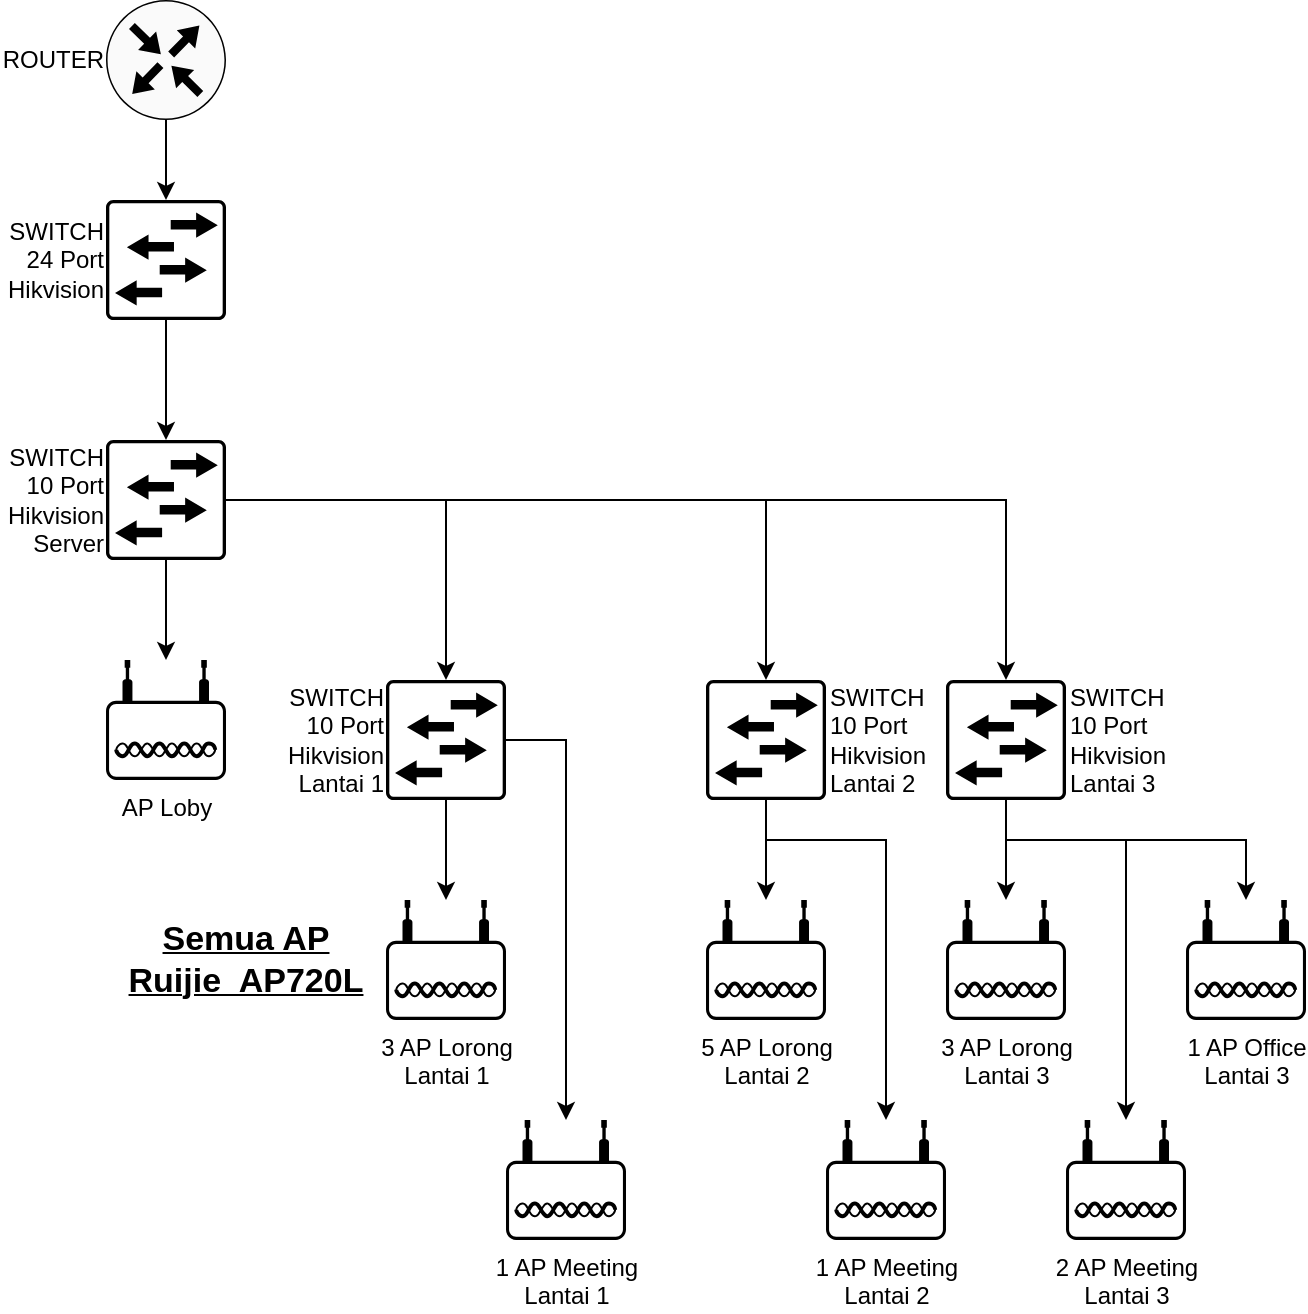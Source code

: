 <mxfile version="28.0.7" pages="2">
  <diagram name="Halaman-1" id="e-fuKcSdVF0rKe5jB_tD">
    <mxGraphModel dx="774" dy="689" grid="1" gridSize="10" guides="1" tooltips="1" connect="1" arrows="1" fold="1" page="1" pageScale="1" pageWidth="1169" pageHeight="827" math="0" shadow="0">
      <root>
        <mxCell id="0" />
        <mxCell id="1" parent="0" />
        <mxCell id="tninl26ex57VEOTTqxb3-14" value="" style="edgeStyle=orthogonalEdgeStyle;rounded=0;orthogonalLoop=1;jettySize=auto;html=1;" parent="1" source="tninl26ex57VEOTTqxb3-3" target="tninl26ex57VEOTTqxb3-4" edge="1">
          <mxGeometry relative="1" as="geometry" />
        </mxCell>
        <mxCell id="tninl26ex57VEOTTqxb3-3" value="ROUTER" style="sketch=0;points=[[0.5,0,0],[1,0.5,0],[0.5,1,0],[0,0.5,0],[0.145,0.145,0],[0.856,0.145,0],[0.855,0.856,0],[0.145,0.855,0]];verticalLabelPosition=middle;html=1;verticalAlign=middle;aspect=fixed;align=right;pointerEvents=1;shape=mxgraph.cisco19.rect;prIcon=router;fillColor=#FAFAFA;strokeColor=none;strokeWidth=1;labelPosition=left;" parent="1" vertex="1">
          <mxGeometry x="160" y="100" width="60" height="60" as="geometry" />
        </mxCell>
        <mxCell id="tninl26ex57VEOTTqxb3-4" value="SWITCH&lt;div&gt;24 Port&lt;/div&gt;&lt;div&gt;Hikvision&lt;/div&gt;" style="sketch=0;points=[[0.015,0.015,0],[0.985,0.015,0],[0.985,0.985,0],[0.015,0.985,0],[0.25,0,0],[0.5,0,0],[0.75,0,0],[1,0.25,0],[1,0.5,0],[1,0.75,0],[0.75,1,0],[0.5,1,0],[0.25,1,0],[0,0.75,0],[0,0.5,0],[0,0.25,0]];verticalLabelPosition=middle;html=1;verticalAlign=middle;aspect=fixed;align=right;pointerEvents=1;shape=mxgraph.cisco19.rect;prIcon=l2_switch;fillColor=none;strokeColor=#000000;labelPosition=left;labelBackgroundColor=default;" parent="1" vertex="1">
          <mxGeometry x="160" y="200" width="60" height="60" as="geometry" />
        </mxCell>
        <mxCell id="tninl26ex57VEOTTqxb3-16" value="" style="edgeStyle=orthogonalEdgeStyle;rounded=0;orthogonalLoop=1;jettySize=auto;html=1;" parent="1" source="tninl26ex57VEOTTqxb3-5" target="tninl26ex57VEOTTqxb3-15" edge="1">
          <mxGeometry relative="1" as="geometry" />
        </mxCell>
        <mxCell id="PsCXm0xpH9z4bb2_QMCf-3" style="edgeStyle=orthogonalEdgeStyle;rounded=0;orthogonalLoop=1;jettySize=auto;html=1;entryX=0.5;entryY=0;entryDx=0;entryDy=0;entryPerimeter=0;" edge="1" parent="1" source="tninl26ex57VEOTTqxb3-5" target="tninl26ex57VEOTTqxb3-8">
          <mxGeometry relative="1" as="geometry">
            <mxPoint x="610.0" y="430" as="targetPoint" />
          </mxGeometry>
        </mxCell>
        <mxCell id="tninl26ex57VEOTTqxb3-5" value="SWITCH&lt;div&gt;10 Port&lt;/div&gt;&lt;div&gt;Hikvision&lt;/div&gt;&lt;div&gt;Server&lt;/div&gt;" style="sketch=0;points=[[0.015,0.015,0],[0.985,0.015,0],[0.985,0.985,0],[0.015,0.985,0],[0.25,0,0],[0.5,0,0],[0.75,0,0],[1,0.25,0],[1,0.5,0],[1,0.75,0],[0.75,1,0],[0.5,1,0],[0.25,1,0],[0,0.75,0],[0,0.5,0],[0,0.25,0]];verticalLabelPosition=middle;html=1;verticalAlign=middle;aspect=fixed;align=right;pointerEvents=1;shape=mxgraph.cisco19.rect;prIcon=l2_switch;fillColor=none;strokeColor=#000000;labelPosition=left;" parent="1" vertex="1">
          <mxGeometry x="160" y="320" width="60" height="60" as="geometry" />
        </mxCell>
        <mxCell id="tninl26ex57VEOTTqxb3-23" value="" style="edgeStyle=orthogonalEdgeStyle;rounded=0;orthogonalLoop=1;jettySize=auto;html=1;" parent="1" source="tninl26ex57VEOTTqxb3-6" target="tninl26ex57VEOTTqxb3-17" edge="1">
          <mxGeometry relative="1" as="geometry" />
        </mxCell>
        <mxCell id="tninl26ex57VEOTTqxb3-26" style="edgeStyle=orthogonalEdgeStyle;rounded=0;orthogonalLoop=1;jettySize=auto;html=1;entryX=0.5;entryY=0;entryDx=0;entryDy=0;entryPerimeter=0;" parent="1" source="tninl26ex57VEOTTqxb3-6" target="tninl26ex57VEOTTqxb3-20" edge="1">
          <mxGeometry relative="1" as="geometry">
            <mxPoint x="390" y="650" as="targetPoint" />
            <Array as="points">
              <mxPoint x="390" y="470" />
            </Array>
          </mxGeometry>
        </mxCell>
        <mxCell id="tninl26ex57VEOTTqxb3-6" value="SWITCH&lt;div&gt;10 Port&lt;/div&gt;&lt;div&gt;Hikvision&lt;/div&gt;&lt;div&gt;Lantai 1&lt;/div&gt;" style="sketch=0;points=[[0.015,0.015,0],[0.985,0.015,0],[0.985,0.985,0],[0.015,0.985,0],[0.25,0,0],[0.5,0,0],[0.75,0,0],[1,0.25,0],[1,0.5,0],[1,0.75,0],[0.75,1,0],[0.5,1,0],[0.25,1,0],[0,0.75,0],[0,0.5,0],[0,0.25,0]];verticalLabelPosition=middle;html=1;verticalAlign=middle;aspect=fixed;align=right;pointerEvents=1;shape=mxgraph.cisco19.rect;prIcon=l2_switch;fillColor=none;strokeColor=#000000;labelPosition=left;" parent="1" vertex="1">
          <mxGeometry x="300" y="440" width="60" height="60" as="geometry" />
        </mxCell>
        <mxCell id="tninl26ex57VEOTTqxb3-24" value="" style="edgeStyle=orthogonalEdgeStyle;rounded=0;orthogonalLoop=1;jettySize=auto;html=1;" parent="1" source="tninl26ex57VEOTTqxb3-7" target="tninl26ex57VEOTTqxb3-18" edge="1">
          <mxGeometry relative="1" as="geometry" />
        </mxCell>
        <mxCell id="tninl26ex57VEOTTqxb3-7" value="SWITCH&lt;div&gt;10 Port&lt;/div&gt;&lt;div&gt;Hikvision&lt;/div&gt;&lt;div&gt;Lantai 2&lt;/div&gt;" style="sketch=0;points=[[0.015,0.015,0],[0.985,0.015,0],[0.985,0.985,0],[0.015,0.985,0],[0.25,0,0],[0.5,0,0],[0.75,0,0],[1,0.25,0],[1,0.5,0],[1,0.75,0],[0.75,1,0],[0.5,1,0],[0.25,1,0],[0,0.75,0],[0,0.5,0],[0,0.25,0]];verticalLabelPosition=middle;html=1;verticalAlign=middle;aspect=fixed;align=left;pointerEvents=1;shape=mxgraph.cisco19.rect;prIcon=l2_switch;fillColor=none;strokeColor=#000000;labelPosition=right;" parent="1" vertex="1">
          <mxGeometry x="460" y="440" width="60" height="60" as="geometry" />
        </mxCell>
        <mxCell id="tninl26ex57VEOTTqxb3-25" value="" style="edgeStyle=orthogonalEdgeStyle;rounded=0;orthogonalLoop=1;jettySize=auto;html=1;" parent="1" source="tninl26ex57VEOTTqxb3-8" target="tninl26ex57VEOTTqxb3-19" edge="1">
          <mxGeometry relative="1" as="geometry" />
        </mxCell>
        <mxCell id="tninl26ex57VEOTTqxb3-8" value="SWITCH&lt;div&gt;10 Port&lt;/div&gt;&lt;div&gt;Hikvision&lt;/div&gt;&lt;div&gt;Lantai 3&lt;/div&gt;" style="sketch=0;points=[[0.015,0.015,0],[0.985,0.015,0],[0.985,0.985,0],[0.015,0.985,0],[0.25,0,0],[0.5,0,0],[0.75,0,0],[1,0.25,0],[1,0.5,0],[1,0.75,0],[0.75,1,0],[0.5,1,0],[0.25,1,0],[0,0.75,0],[0,0.5,0],[0,0.25,0]];verticalLabelPosition=middle;html=1;verticalAlign=middle;aspect=fixed;align=left;pointerEvents=1;shape=mxgraph.cisco19.rect;prIcon=l2_switch;fillColor=none;strokeColor=#000000;labelPosition=right;" parent="1" vertex="1">
          <mxGeometry x="580" y="440" width="60" height="60" as="geometry" />
        </mxCell>
        <mxCell id="tninl26ex57VEOTTqxb3-10" style="edgeStyle=orthogonalEdgeStyle;rounded=0;orthogonalLoop=1;jettySize=auto;html=1;entryX=0.5;entryY=0;entryDx=0;entryDy=0;entryPerimeter=0;" parent="1" source="tninl26ex57VEOTTqxb3-4" target="tninl26ex57VEOTTqxb3-5" edge="1">
          <mxGeometry relative="1" as="geometry" />
        </mxCell>
        <mxCell id="tninl26ex57VEOTTqxb3-15" value="AP Loby" style="points=[[0.03,0.36,0],[0.18,0,0],[0.5,0.34,0],[0.82,0,0],[0.97,0.36,0],[1,0.67,0],[0.975,0.975,0],[0.5,1,0],[0.025,0.975,0],[0,0.67,0]];verticalLabelPosition=bottom;sketch=0;html=1;verticalAlign=top;aspect=fixed;align=center;pointerEvents=1;shape=mxgraph.cisco19.wireless_access_point;fillColor=#000000;strokeColor=none;" parent="1" vertex="1">
          <mxGeometry x="160" y="430" width="60" height="60" as="geometry" />
        </mxCell>
        <mxCell id="tninl26ex57VEOTTqxb3-17" value="3 AP Lorong&lt;div&gt;Lantai 1&lt;/div&gt;" style="points=[[0.03,0.36,0],[0.18,0,0],[0.5,0.34,0],[0.82,0,0],[0.97,0.36,0],[1,0.67,0],[0.975,0.975,0],[0.5,1,0],[0.025,0.975,0],[0,0.67,0]];verticalLabelPosition=bottom;sketch=0;html=1;verticalAlign=top;aspect=fixed;align=center;pointerEvents=1;shape=mxgraph.cisco19.wireless_access_point;fillColor=#000000;strokeColor=none;" parent="1" vertex="1">
          <mxGeometry x="300" y="550" width="60" height="60" as="geometry" />
        </mxCell>
        <mxCell id="tninl26ex57VEOTTqxb3-18" value="5 AP Lorong&lt;div&gt;Lantai 2&lt;/div&gt;" style="points=[[0.03,0.36,0],[0.18,0,0],[0.5,0.34,0],[0.82,0,0],[0.97,0.36,0],[1,0.67,0],[0.975,0.975,0],[0.5,1,0],[0.025,0.975,0],[0,0.67,0]];verticalLabelPosition=bottom;sketch=0;html=1;verticalAlign=top;aspect=fixed;align=center;pointerEvents=1;shape=mxgraph.cisco19.wireless_access_point;fillColor=#000000;strokeColor=none;" parent="1" vertex="1">
          <mxGeometry x="460" y="550" width="60" height="60" as="geometry" />
        </mxCell>
        <mxCell id="tninl26ex57VEOTTqxb3-19" value="3 AP Lorong&lt;div&gt;Lantai 3&lt;/div&gt;" style="points=[[0.03,0.36,0],[0.18,0,0],[0.5,0.34,0],[0.82,0,0],[0.97,0.36,0],[1,0.67,0],[0.975,0.975,0],[0.5,1,0],[0.025,0.975,0],[0,0.67,0]];verticalLabelPosition=bottom;sketch=0;html=1;verticalAlign=top;aspect=fixed;align=center;pointerEvents=1;shape=mxgraph.cisco19.wireless_access_point;fillColor=#000000;strokeColor=none;" parent="1" vertex="1">
          <mxGeometry x="580" y="550" width="60" height="60" as="geometry" />
        </mxCell>
        <mxCell id="tninl26ex57VEOTTqxb3-20" value="1 AP Meeting&lt;div&gt;Lantai 1&lt;/div&gt;" style="points=[[0.03,0.36,0],[0.18,0,0],[0.5,0.34,0],[0.82,0,0],[0.97,0.36,0],[1,0.67,0],[0.975,0.975,0],[0.5,1,0],[0.025,0.975,0],[0,0.67,0]];verticalLabelPosition=bottom;sketch=0;html=1;verticalAlign=top;aspect=fixed;align=center;pointerEvents=1;shape=mxgraph.cisco19.wireless_access_point;fillColor=#000000;strokeColor=none;" parent="1" vertex="1">
          <mxGeometry x="360" y="660" width="60" height="60" as="geometry" />
        </mxCell>
        <mxCell id="tninl26ex57VEOTTqxb3-21" value="1 AP Meeting&lt;div&gt;Lantai 2&lt;/div&gt;" style="points=[[0.03,0.36,0],[0.18,0,0],[0.5,0.34,0],[0.82,0,0],[0.97,0.36,0],[1,0.67,0],[0.975,0.975,0],[0.5,1,0],[0.025,0.975,0],[0,0.67,0]];verticalLabelPosition=bottom;sketch=0;html=1;verticalAlign=top;aspect=fixed;align=center;pointerEvents=1;shape=mxgraph.cisco19.wireless_access_point;fillColor=#000000;strokeColor=none;" parent="1" vertex="1">
          <mxGeometry x="520" y="660" width="60" height="60" as="geometry" />
        </mxCell>
        <mxCell id="tninl26ex57VEOTTqxb3-22" value="2 AP Meeting&lt;div&gt;Lantai 3&lt;/div&gt;" style="points=[[0.03,0.36,0],[0.18,0,0],[0.5,0.34,0],[0.82,0,0],[0.97,0.36,0],[1,0.67,0],[0.975,0.975,0],[0.5,1,0],[0.025,0.975,0],[0,0.67,0]];verticalLabelPosition=bottom;sketch=0;html=1;verticalAlign=top;aspect=fixed;align=center;pointerEvents=1;shape=mxgraph.cisco19.wireless_access_point;fillColor=#000000;strokeColor=none;" parent="1" vertex="1">
          <mxGeometry x="640" y="660" width="60" height="60" as="geometry" />
        </mxCell>
        <mxCell id="tninl26ex57VEOTTqxb3-28" style="edgeStyle=orthogonalEdgeStyle;rounded=0;orthogonalLoop=1;jettySize=auto;html=1;entryX=0.5;entryY=0;entryDx=0;entryDy=0;entryPerimeter=0;" parent="1" source="tninl26ex57VEOTTqxb3-7" target="tninl26ex57VEOTTqxb3-21" edge="1">
          <mxGeometry relative="1" as="geometry">
            <Array as="points">
              <mxPoint x="490" y="520" />
              <mxPoint x="550" y="520" />
            </Array>
          </mxGeometry>
        </mxCell>
        <mxCell id="tninl26ex57VEOTTqxb3-29" style="edgeStyle=orthogonalEdgeStyle;rounded=0;orthogonalLoop=1;jettySize=auto;html=1;entryX=0.5;entryY=0;entryDx=0;entryDy=0;entryPerimeter=0;" parent="1" source="tninl26ex57VEOTTqxb3-8" target="tninl26ex57VEOTTqxb3-22" edge="1">
          <mxGeometry relative="1" as="geometry">
            <Array as="points">
              <mxPoint x="610" y="520" />
              <mxPoint x="670" y="520" />
            </Array>
          </mxGeometry>
        </mxCell>
        <mxCell id="tninl26ex57VEOTTqxb3-30" value="1 AP Office&lt;div&gt;Lantai 3&lt;/div&gt;" style="points=[[0.03,0.36,0],[0.18,0,0],[0.5,0.34,0],[0.82,0,0],[0.97,0.36,0],[1,0.67,0],[0.975,0.975,0],[0.5,1,0],[0.025,0.975,0],[0,0.67,0]];verticalLabelPosition=bottom;sketch=0;html=1;verticalAlign=top;aspect=fixed;align=center;pointerEvents=1;shape=mxgraph.cisco19.wireless_access_point;fillColor=#000000;strokeColor=none;" parent="1" vertex="1">
          <mxGeometry x="700" y="550" width="60" height="60" as="geometry" />
        </mxCell>
        <mxCell id="tninl26ex57VEOTTqxb3-31" style="edgeStyle=orthogonalEdgeStyle;rounded=0;orthogonalLoop=1;jettySize=auto;html=1;entryX=0.5;entryY=0;entryDx=0;entryDy=0;entryPerimeter=0;" parent="1" source="tninl26ex57VEOTTqxb3-8" target="tninl26ex57VEOTTqxb3-30" edge="1">
          <mxGeometry relative="1" as="geometry">
            <Array as="points">
              <mxPoint x="610" y="520" />
              <mxPoint x="730" y="520" />
            </Array>
          </mxGeometry>
        </mxCell>
        <mxCell id="tninl26ex57VEOTTqxb3-32" value="Semua AP Ruijie&amp;nbsp; AP720L" style="text;html=1;align=center;verticalAlign=middle;whiteSpace=wrap;rounded=0;fontStyle=5;fontSize=17;" parent="1" vertex="1">
          <mxGeometry x="160" y="560" width="140" height="40" as="geometry" />
        </mxCell>
        <mxCell id="PsCXm0xpH9z4bb2_QMCf-1" style="edgeStyle=orthogonalEdgeStyle;rounded=0;orthogonalLoop=1;jettySize=auto;html=1;entryX=0.5;entryY=0;entryDx=0;entryDy=0;entryPerimeter=0;" edge="1" parent="1" source="tninl26ex57VEOTTqxb3-5" target="tninl26ex57VEOTTqxb3-6">
          <mxGeometry relative="1" as="geometry" />
        </mxCell>
        <mxCell id="PsCXm0xpH9z4bb2_QMCf-2" style="edgeStyle=orthogonalEdgeStyle;rounded=0;orthogonalLoop=1;jettySize=auto;html=1;entryX=0.5;entryY=0;entryDx=0;entryDy=0;entryPerimeter=0;" edge="1" parent="1" source="tninl26ex57VEOTTqxb3-5" target="tninl26ex57VEOTTqxb3-7">
          <mxGeometry relative="1" as="geometry" />
        </mxCell>
      </root>
    </mxGraphModel>
  </diagram>
  <diagram id="vY0VlmN2Y2TSqZI0Rsdv" name="Halaman-2">
    <mxGraphModel dx="774" dy="689" grid="1" gridSize="10" guides="1" tooltips="1" connect="1" arrows="1" fold="1" page="1" pageScale="1" pageWidth="1169" pageHeight="827" math="0" shadow="0">
      <root>
        <mxCell id="0" />
        <mxCell id="1" parent="0" />
        <mxCell id="9kuwcNx8fKjWYdK3cP7F-1" value="" style="edgeStyle=orthogonalEdgeStyle;rounded=0;orthogonalLoop=1;jettySize=auto;html=1;" edge="1" parent="1" source="9kuwcNx8fKjWYdK3cP7F-2" target="9kuwcNx8fKjWYdK3cP7F-3">
          <mxGeometry relative="1" as="geometry" />
        </mxCell>
        <mxCell id="9kuwcNx8fKjWYdK3cP7F-2" value="ROUTER" style="sketch=0;points=[[0.5,0,0],[1,0.5,0],[0.5,1,0],[0,0.5,0],[0.145,0.145,0],[0.856,0.145,0],[0.855,0.856,0],[0.145,0.855,0]];verticalLabelPosition=middle;html=1;verticalAlign=middle;aspect=fixed;align=right;pointerEvents=1;shape=mxgraph.cisco19.rect;prIcon=router;fillColor=#FAFAFA;strokeColor=none;strokeWidth=1;labelPosition=left;" vertex="1" parent="1">
          <mxGeometry x="90" y="20" width="60" height="60" as="geometry" />
        </mxCell>
        <mxCell id="9kuwcNx8fKjWYdK3cP7F-31" value="" style="edgeStyle=orthogonalEdgeStyle;rounded=0;orthogonalLoop=1;jettySize=auto;html=1;" edge="1" parent="1" source="9kuwcNx8fKjWYdK3cP7F-3" target="9kuwcNx8fKjWYdK3cP7F-30">
          <mxGeometry relative="1" as="geometry" />
        </mxCell>
        <mxCell id="9kuwcNx8fKjWYdK3cP7F-3" value="SWITCH&lt;div&gt;24 Port&lt;/div&gt;&lt;div&gt;Hikvision&lt;/div&gt;" style="sketch=0;points=[[0.015,0.015,0],[0.985,0.015,0],[0.985,0.985,0],[0.015,0.985,0],[0.25,0,0],[0.5,0,0],[0.75,0,0],[1,0.25,0],[1,0.5,0],[1,0.75,0],[0.75,1,0],[0.5,1,0],[0.25,1,0],[0,0.75,0],[0,0.5,0],[0,0.25,0]];verticalLabelPosition=middle;html=1;verticalAlign=middle;aspect=fixed;align=right;pointerEvents=1;shape=mxgraph.cisco19.rect;prIcon=l2_switch;fillColor=none;strokeColor=#000000;labelPosition=left;labelBackgroundColor=default;" vertex="1" parent="1">
          <mxGeometry x="300" y="20" width="60" height="60" as="geometry" />
        </mxCell>
        <mxCell id="9kuwcNx8fKjWYdK3cP7F-4" value="" style="edgeStyle=orthogonalEdgeStyle;rounded=0;orthogonalLoop=1;jettySize=auto;html=1;" edge="1" parent="1" source="9kuwcNx8fKjWYdK3cP7F-6" target="9kuwcNx8fKjWYdK3cP7F-15">
          <mxGeometry relative="1" as="geometry" />
        </mxCell>
        <mxCell id="9kuwcNx8fKjWYdK3cP7F-5" style="edgeStyle=orthogonalEdgeStyle;rounded=0;orthogonalLoop=1;jettySize=auto;html=1;entryX=0.5;entryY=0;entryDx=0;entryDy=0;entryPerimeter=0;" edge="1" parent="1" source="9kuwcNx8fKjWYdK3cP7F-6" target="9kuwcNx8fKjWYdK3cP7F-13">
          <mxGeometry relative="1" as="geometry">
            <mxPoint x="540.0" y="350" as="targetPoint" />
          </mxGeometry>
        </mxCell>
        <mxCell id="9kuwcNx8fKjWYdK3cP7F-6" value="SWITCH&lt;div&gt;Ruijie&lt;/div&gt;&lt;div&gt;NBS 8&amp;nbsp;&lt;span style=&quot;background-color: transparent; color: light-dark(rgb(0, 0, 0), rgb(255, 255, 255));&quot;&gt;Port&lt;/span&gt;&lt;/div&gt;&lt;div&gt;Server&lt;/div&gt;" style="sketch=0;points=[[0.015,0.015,0],[0.985,0.015,0],[0.985,0.985,0],[0.015,0.985,0],[0.25,0,0],[0.5,0,0],[0.75,0,0],[1,0.25,0],[1,0.5,0],[1,0.75,0],[0.75,1,0],[0.5,1,0],[0.25,1,0],[0,0.75,0],[0,0.5,0],[0,0.25,0]];verticalLabelPosition=middle;html=1;verticalAlign=middle;aspect=fixed;align=right;pointerEvents=1;shape=mxgraph.cisco19.rect;prIcon=l2_switch;fillColor=none;strokeColor=#000000;labelPosition=left;" vertex="1" parent="1">
          <mxGeometry x="90" y="240" width="60" height="60" as="geometry" />
        </mxCell>
        <mxCell id="9kuwcNx8fKjWYdK3cP7F-7" value="" style="edgeStyle=orthogonalEdgeStyle;rounded=0;orthogonalLoop=1;jettySize=auto;html=1;" edge="1" parent="1" source="9kuwcNx8fKjWYdK3cP7F-9" target="9kuwcNx8fKjWYdK3cP7F-16">
          <mxGeometry relative="1" as="geometry" />
        </mxCell>
        <mxCell id="9kuwcNx8fKjWYdK3cP7F-8" style="edgeStyle=orthogonalEdgeStyle;rounded=0;orthogonalLoop=1;jettySize=auto;html=1;entryX=0.5;entryY=0;entryDx=0;entryDy=0;entryPerimeter=0;" edge="1" parent="1" source="9kuwcNx8fKjWYdK3cP7F-9" target="9kuwcNx8fKjWYdK3cP7F-19">
          <mxGeometry relative="1" as="geometry">
            <mxPoint x="330" y="570" as="targetPoint" />
            <Array as="points">
              <mxPoint x="330" y="390" />
            </Array>
          </mxGeometry>
        </mxCell>
        <mxCell id="9kuwcNx8fKjWYdK3cP7F-9" value="SWITCH&lt;div&gt;Ruijie&lt;br&gt;&lt;div&gt;&lt;span style=&quot;background-color: transparent; color: light-dark(rgb(0, 0, 0), rgb(255, 255, 255));&quot;&gt;&amp;nbsp;NBS 24 Port&lt;/span&gt;&lt;/div&gt;&lt;div&gt;&lt;span style=&quot;background-color: transparent; color: light-dark(rgb(0, 0, 0), rgb(255, 255, 255));&quot;&gt;Lantai 1&lt;/span&gt;&lt;/div&gt;&lt;/div&gt;" style="sketch=0;points=[[0.015,0.015,0],[0.985,0.015,0],[0.985,0.985,0],[0.015,0.985,0],[0.25,0,0],[0.5,0,0],[0.75,0,0],[1,0.25,0],[1,0.5,0],[1,0.75,0],[0.75,1,0],[0.5,1,0],[0.25,1,0],[0,0.75,0],[0,0.5,0],[0,0.25,0]];verticalLabelPosition=middle;html=1;verticalAlign=middle;aspect=fixed;align=right;pointerEvents=1;shape=mxgraph.cisco19.rect;prIcon=l2_switch;fillColor=none;strokeColor=#000000;labelPosition=left;" vertex="1" parent="1">
          <mxGeometry x="240" y="360" width="60" height="60" as="geometry" />
        </mxCell>
        <mxCell id="9kuwcNx8fKjWYdK3cP7F-10" value="" style="edgeStyle=orthogonalEdgeStyle;rounded=0;orthogonalLoop=1;jettySize=auto;html=1;" edge="1" parent="1" source="9kuwcNx8fKjWYdK3cP7F-11" target="9kuwcNx8fKjWYdK3cP7F-17">
          <mxGeometry relative="1" as="geometry" />
        </mxCell>
        <mxCell id="9kuwcNx8fKjWYdK3cP7F-11" value="SWITCH&lt;div&gt;Ruijie NBS&lt;/div&gt;&lt;div&gt;&lt;span style=&quot;background-color: transparent; color: light-dark(rgb(0, 0, 0), rgb(255, 255, 255));&quot;&gt;24 Port&lt;/span&gt;&lt;/div&gt;&lt;div&gt;Lantai 2&lt;/div&gt;" style="sketch=0;points=[[0.015,0.015,0],[0.985,0.015,0],[0.985,0.985,0],[0.015,0.985,0],[0.25,0,0],[0.5,0,0],[0.75,0,0],[1,0.25,0],[1,0.5,0],[1,0.75,0],[0.75,1,0],[0.5,1,0],[0.25,1,0],[0,0.75,0],[0,0.5,0],[0,0.25,0]];verticalLabelPosition=middle;html=1;verticalAlign=middle;aspect=fixed;align=left;pointerEvents=1;shape=mxgraph.cisco19.rect;prIcon=l2_switch;fillColor=none;strokeColor=#000000;labelPosition=right;" vertex="1" parent="1">
          <mxGeometry x="390" y="360" width="60" height="60" as="geometry" />
        </mxCell>
        <mxCell id="9kuwcNx8fKjWYdK3cP7F-12" value="" style="edgeStyle=orthogonalEdgeStyle;rounded=0;orthogonalLoop=1;jettySize=auto;html=1;" edge="1" parent="1" source="9kuwcNx8fKjWYdK3cP7F-13" target="9kuwcNx8fKjWYdK3cP7F-18">
          <mxGeometry relative="1" as="geometry" />
        </mxCell>
        <mxCell id="9kuwcNx8fKjWYdK3cP7F-13" value="SWITCH&lt;div&gt;Ruijie NBS&lt;/div&gt;&lt;div&gt;24 Port&lt;/div&gt;&lt;div&gt;Lantai 3&lt;/div&gt;" style="sketch=0;points=[[0.015,0.015,0],[0.985,0.015,0],[0.985,0.985,0],[0.015,0.985,0],[0.25,0,0],[0.5,0,0],[0.75,0,0],[1,0.25,0],[1,0.5,0],[1,0.75,0],[0.75,1,0],[0.5,1,0],[0.25,1,0],[0,0.75,0],[0,0.5,0],[0,0.25,0]];verticalLabelPosition=middle;html=1;verticalAlign=middle;aspect=fixed;align=left;pointerEvents=1;shape=mxgraph.cisco19.rect;prIcon=l2_switch;fillColor=none;strokeColor=#000000;labelPosition=right;" vertex="1" parent="1">
          <mxGeometry x="530" y="360" width="60" height="60" as="geometry" />
        </mxCell>
        <mxCell id="9kuwcNx8fKjWYdK3cP7F-15" value="AP Loby,&lt;div&gt;AP Resto Lt2&lt;/div&gt;&lt;div&gt;AP Meeting Lt3&lt;/div&gt;" style="points=[[0.03,0.36,0],[0.18,0,0],[0.5,0.34,0],[0.82,0,0],[0.97,0.36,0],[1,0.67,0],[0.975,0.975,0],[0.5,1,0],[0.025,0.975,0],[0,0.67,0]];verticalLabelPosition=bottom;sketch=0;html=1;verticalAlign=top;aspect=fixed;align=center;pointerEvents=1;shape=mxgraph.cisco19.wireless_access_point;fillColor=#000000;strokeColor=none;" vertex="1" parent="1">
          <mxGeometry x="90" y="350" width="60" height="60" as="geometry" />
        </mxCell>
        <mxCell id="9kuwcNx8fKjWYdK3cP7F-16" value="7 AP 720L&lt;div&gt;Lorong&lt;div&gt;Lantai 1&lt;/div&gt;&lt;/div&gt;" style="points=[[0.03,0.36,0],[0.18,0,0],[0.5,0.34,0],[0.82,0,0],[0.97,0.36,0],[1,0.67,0],[0.975,0.975,0],[0.5,1,0],[0.025,0.975,0],[0,0.67,0]];verticalLabelPosition=bottom;sketch=0;html=1;verticalAlign=top;aspect=fixed;align=center;pointerEvents=1;shape=mxgraph.cisco19.wireless_access_point;fillColor=#000000;strokeColor=none;" vertex="1" parent="1">
          <mxGeometry x="240" y="470" width="60" height="60" as="geometry" />
        </mxCell>
        <mxCell id="9kuwcNx8fKjWYdK3cP7F-17" value="8 AP 720L&lt;div&gt;Lorong&lt;div&gt;Lantai 2&lt;/div&gt;&lt;/div&gt;" style="points=[[0.03,0.36,0],[0.18,0,0],[0.5,0.34,0],[0.82,0,0],[0.97,0.36,0],[1,0.67,0],[0.975,0.975,0],[0.5,1,0],[0.025,0.975,0],[0,0.67,0]];verticalLabelPosition=bottom;sketch=0;html=1;verticalAlign=top;aspect=fixed;align=center;pointerEvents=1;shape=mxgraph.cisco19.wireless_access_point;fillColor=#000000;strokeColor=none;" vertex="1" parent="1">
          <mxGeometry x="390" y="470" width="60" height="60" as="geometry" />
        </mxCell>
        <mxCell id="9kuwcNx8fKjWYdK3cP7F-18" value="8 AP 720L&amp;nbsp;&lt;div&gt;Lorong&lt;div&gt;Lantai 3&lt;/div&gt;&lt;/div&gt;" style="points=[[0.03,0.36,0],[0.18,0,0],[0.5,0.34,0],[0.82,0,0],[0.97,0.36,0],[1,0.67,0],[0.975,0.975,0],[0.5,1,0],[0.025,0.975,0],[0,0.67,0]];verticalLabelPosition=bottom;sketch=0;html=1;verticalAlign=top;aspect=fixed;align=center;pointerEvents=1;shape=mxgraph.cisco19.wireless_access_point;fillColor=#000000;strokeColor=none;" vertex="1" parent="1">
          <mxGeometry x="530" y="470" width="60" height="60" as="geometry" />
        </mxCell>
        <mxCell id="9kuwcNx8fKjWYdK3cP7F-19" value="1 AP 820L&lt;div&gt;Meeting&lt;div&gt;Lantai 1&lt;/div&gt;&lt;/div&gt;" style="points=[[0.03,0.36,0],[0.18,0,0],[0.5,0.34,0],[0.82,0,0],[0.97,0.36,0],[1,0.67,0],[0.975,0.975,0],[0.5,1,0],[0.025,0.975,0],[0,0.67,0]];verticalLabelPosition=bottom;sketch=0;html=1;verticalAlign=top;aspect=fixed;align=center;pointerEvents=1;shape=mxgraph.cisco19.wireless_access_point;fillColor=#000000;strokeColor=none;" vertex="1" parent="1">
          <mxGeometry x="300" y="580" width="60" height="60" as="geometry" />
        </mxCell>
        <mxCell id="9kuwcNx8fKjWYdK3cP7F-20" value="1 AP 810L&lt;div&gt;Meeting&lt;div&gt;Lantai 2&lt;/div&gt;&lt;/div&gt;" style="points=[[0.03,0.36,0],[0.18,0,0],[0.5,0.34,0],[0.82,0,0],[0.97,0.36,0],[1,0.67,0],[0.975,0.975,0],[0.5,1,0],[0.025,0.975,0],[0,0.67,0]];verticalLabelPosition=bottom;sketch=0;html=1;verticalAlign=top;aspect=fixed;align=center;pointerEvents=1;shape=mxgraph.cisco19.wireless_access_point;fillColor=#000000;strokeColor=none;" vertex="1" parent="1">
          <mxGeometry x="450" y="580" width="60" height="60" as="geometry" />
        </mxCell>
        <mxCell id="9kuwcNx8fKjWYdK3cP7F-21" value="1 AP 810L&lt;div&gt;Meeting&lt;div&gt;Lantai 3&lt;/div&gt;&lt;/div&gt;" style="points=[[0.03,0.36,0],[0.18,0,0],[0.5,0.34,0],[0.82,0,0],[0.97,0.36,0],[1,0.67,0],[0.975,0.975,0],[0.5,1,0],[0.025,0.975,0],[0,0.67,0]];verticalLabelPosition=bottom;sketch=0;html=1;verticalAlign=top;aspect=fixed;align=center;pointerEvents=1;shape=mxgraph.cisco19.wireless_access_point;fillColor=#000000;strokeColor=none;" vertex="1" parent="1">
          <mxGeometry x="590" y="580" width="60" height="60" as="geometry" />
        </mxCell>
        <mxCell id="9kuwcNx8fKjWYdK3cP7F-22" style="edgeStyle=orthogonalEdgeStyle;rounded=0;orthogonalLoop=1;jettySize=auto;html=1;entryX=0.5;entryY=0;entryDx=0;entryDy=0;entryPerimeter=0;" edge="1" parent="1" source="9kuwcNx8fKjWYdK3cP7F-11" target="9kuwcNx8fKjWYdK3cP7F-20">
          <mxGeometry relative="1" as="geometry">
            <Array as="points">
              <mxPoint x="420" y="440" />
              <mxPoint x="480" y="440" />
            </Array>
          </mxGeometry>
        </mxCell>
        <mxCell id="9kuwcNx8fKjWYdK3cP7F-23" style="edgeStyle=orthogonalEdgeStyle;rounded=0;orthogonalLoop=1;jettySize=auto;html=1;entryX=0.5;entryY=0;entryDx=0;entryDy=0;entryPerimeter=0;" edge="1" parent="1" source="9kuwcNx8fKjWYdK3cP7F-13" target="9kuwcNx8fKjWYdK3cP7F-21">
          <mxGeometry relative="1" as="geometry">
            <Array as="points">
              <mxPoint x="560" y="440" />
              <mxPoint x="620" y="440" />
            </Array>
          </mxGeometry>
        </mxCell>
        <mxCell id="9kuwcNx8fKjWYdK3cP7F-24" value="1 AP 720L&lt;div&gt;Office&lt;div&gt;Lantai 3&lt;/div&gt;&lt;/div&gt;" style="points=[[0.03,0.36,0],[0.18,0,0],[0.5,0.34,0],[0.82,0,0],[0.97,0.36,0],[1,0.67,0],[0.975,0.975,0],[0.5,1,0],[0.025,0.975,0],[0,0.67,0]];verticalLabelPosition=bottom;sketch=0;html=1;verticalAlign=top;aspect=fixed;align=center;pointerEvents=1;shape=mxgraph.cisco19.wireless_access_point;fillColor=#000000;strokeColor=none;" vertex="1" parent="1">
          <mxGeometry x="650" y="470" width="60" height="60" as="geometry" />
        </mxCell>
        <mxCell id="9kuwcNx8fKjWYdK3cP7F-25" style="edgeStyle=orthogonalEdgeStyle;rounded=0;orthogonalLoop=1;jettySize=auto;html=1;entryX=0.5;entryY=0;entryDx=0;entryDy=0;entryPerimeter=0;" edge="1" parent="1" source="9kuwcNx8fKjWYdK3cP7F-13" target="9kuwcNx8fKjWYdK3cP7F-24">
          <mxGeometry relative="1" as="geometry">
            <Array as="points">
              <mxPoint x="560" y="440" />
              <mxPoint x="680" y="440" />
            </Array>
          </mxGeometry>
        </mxCell>
        <mxCell id="9kuwcNx8fKjWYdK3cP7F-26" value="AP Lorong ada penambahan&lt;div&gt;AP Ruang Meeting di Upgrade&lt;/div&gt;" style="text;html=1;align=center;verticalAlign=middle;whiteSpace=wrap;rounded=0;fontStyle=1;fontSize=17;" vertex="1" parent="1">
          <mxGeometry y="600" width="260" height="40" as="geometry" />
        </mxCell>
        <mxCell id="9kuwcNx8fKjWYdK3cP7F-27" style="edgeStyle=orthogonalEdgeStyle;rounded=0;orthogonalLoop=1;jettySize=auto;html=1;entryX=0.5;entryY=0;entryDx=0;entryDy=0;entryPerimeter=0;" edge="1" parent="1" source="9kuwcNx8fKjWYdK3cP7F-6" target="9kuwcNx8fKjWYdK3cP7F-9">
          <mxGeometry relative="1" as="geometry" />
        </mxCell>
        <mxCell id="9kuwcNx8fKjWYdK3cP7F-28" style="edgeStyle=orthogonalEdgeStyle;rounded=0;orthogonalLoop=1;jettySize=auto;html=1;entryX=0.5;entryY=0;entryDx=0;entryDy=0;entryPerimeter=0;" edge="1" parent="1" source="9kuwcNx8fKjWYdK3cP7F-6" target="9kuwcNx8fKjWYdK3cP7F-11">
          <mxGeometry relative="1" as="geometry" />
        </mxCell>
        <mxCell id="9kuwcNx8fKjWYdK3cP7F-29" style="edgeStyle=orthogonalEdgeStyle;rounded=0;orthogonalLoop=1;jettySize=auto;html=1;entryX=0.5;entryY=0;entryDx=0;entryDy=0;entryPerimeter=0;" edge="1" parent="1" source="9kuwcNx8fKjWYdK3cP7F-2" target="9kuwcNx8fKjWYdK3cP7F-6">
          <mxGeometry relative="1" as="geometry" />
        </mxCell>
        <mxCell id="9kuwcNx8fKjWYdK3cP7F-30" value="SWITCH&lt;div&gt;CCTV&lt;/div&gt;&lt;div&gt;Per Lantai&lt;/div&gt;" style="sketch=0;points=[[0.015,0.015,0],[0.985,0.015,0],[0.985,0.985,0],[0.015,0.985,0],[0.25,0,0],[0.5,0,0],[0.75,0,0],[1,0.25,0],[1,0.5,0],[1,0.75,0],[0.75,1,0],[0.5,1,0],[0.25,1,0],[0,0.75,0],[0,0.5,0],[0,0.25,0]];verticalLabelPosition=bottom;html=1;verticalAlign=top;aspect=fixed;align=center;pointerEvents=1;shape=mxgraph.cisco19.rect;prIcon=l2_switch;fillColor=none;strokeColor=#000000;" vertex="1" parent="1">
          <mxGeometry x="440" y="20" width="60" height="60" as="geometry" />
        </mxCell>
      </root>
    </mxGraphModel>
  </diagram>
</mxfile>
